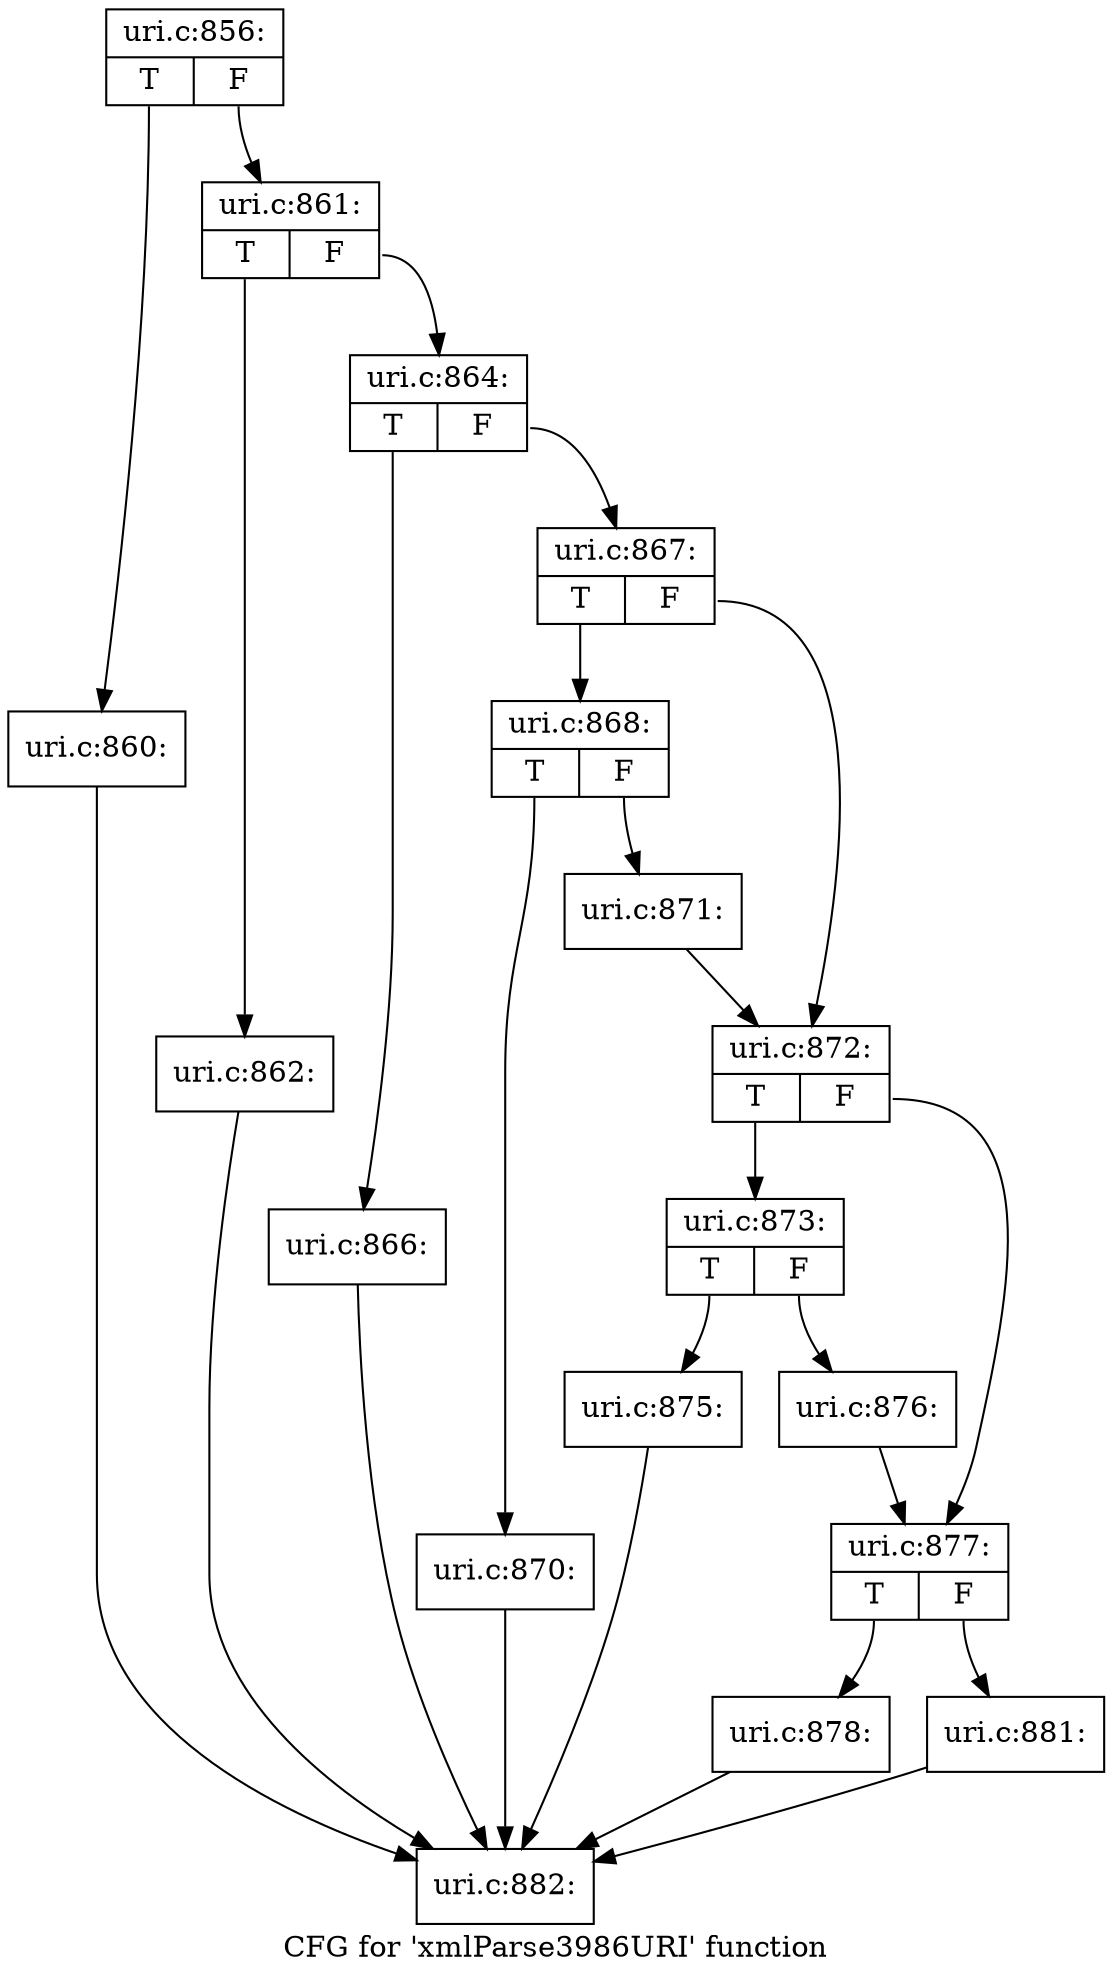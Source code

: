 digraph "CFG for 'xmlParse3986URI' function" {
	label="CFG for 'xmlParse3986URI' function";

	Node0x490a0b0 [shape=record,label="{uri.c:856:|{<s0>T|<s1>F}}"];
	Node0x490a0b0:s0 -> Node0x4911590;
	Node0x490a0b0:s1 -> Node0x49118c0;
	Node0x4911590 [shape=record,label="{uri.c:860:}"];
	Node0x4911590 -> Node0x4910400;
	Node0x49118c0 [shape=record,label="{uri.c:861:|{<s0>T|<s1>F}}"];
	Node0x49118c0:s0 -> Node0x4911c40;
	Node0x49118c0:s1 -> Node0x4911c90;
	Node0x4911c40 [shape=record,label="{uri.c:862:}"];
	Node0x4911c40 -> Node0x4910400;
	Node0x4911c90 [shape=record,label="{uri.c:864:|{<s0>T|<s1>F}}"];
	Node0x4911c90:s0 -> Node0x49129d0;
	Node0x4911c90:s1 -> Node0x4912aa0;
	Node0x49129d0 [shape=record,label="{uri.c:866:}"];
	Node0x49129d0 -> Node0x4910400;
	Node0x4912aa0 [shape=record,label="{uri.c:867:|{<s0>T|<s1>F}}"];
	Node0x4912aa0:s0 -> Node0x4912da0;
	Node0x4912aa0:s1 -> Node0x4912df0;
	Node0x4912da0 [shape=record,label="{uri.c:868:|{<s0>T|<s1>F}}"];
	Node0x4912da0:s0 -> Node0x4912760;
	Node0x4912da0:s1 -> Node0x4913660;
	Node0x4912760 [shape=record,label="{uri.c:870:}"];
	Node0x4912760 -> Node0x4910400;
	Node0x4913660 [shape=record,label="{uri.c:871:}"];
	Node0x4913660 -> Node0x4912df0;
	Node0x4912df0 [shape=record,label="{uri.c:872:|{<s0>T|<s1>F}}"];
	Node0x4912df0:s0 -> Node0x49138d0;
	Node0x4912df0:s1 -> Node0x4913d50;
	Node0x49138d0 [shape=record,label="{uri.c:873:|{<s0>T|<s1>F}}"];
	Node0x49138d0:s0 -> Node0x4914680;
	Node0x49138d0:s1 -> Node0x49148f0;
	Node0x4914680 [shape=record,label="{uri.c:875:}"];
	Node0x4914680 -> Node0x4910400;
	Node0x49148f0 [shape=record,label="{uri.c:876:}"];
	Node0x49148f0 -> Node0x4913d50;
	Node0x4913d50 [shape=record,label="{uri.c:877:|{<s0>T|<s1>F}}"];
	Node0x4913d50:s0 -> Node0x4914cd0;
	Node0x4913d50:s1 -> Node0x4914d20;
	Node0x4914cd0 [shape=record,label="{uri.c:878:}"];
	Node0x4914cd0 -> Node0x4910400;
	Node0x4914d20 [shape=record,label="{uri.c:881:}"];
	Node0x4914d20 -> Node0x4910400;
	Node0x4910400 [shape=record,label="{uri.c:882:}"];
}
